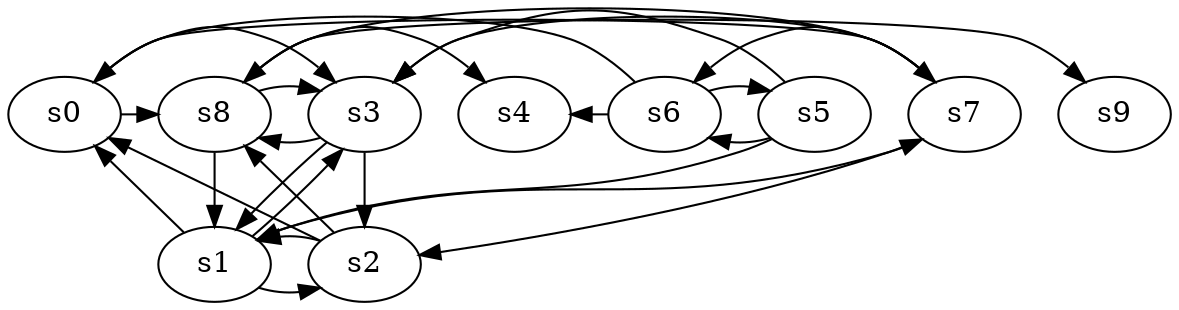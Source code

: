 digraph game_0943_complex_10 {
    s0 [name="s0", player=0];
    s1 [name="s1", player=0];
    s2 [name="s2", player=0];
    s3 [name="s3", player=1];
    s4 [name="s4", player=0];
    s5 [name="s5", player=0, target=1];
    s6 [name="s6", player=0];
    s7 [name="s7", player=1, target=1];
    s8 [name="s8", player=0];
    s9 [name="s9", player=1];

    s0 -> s3 [constraint="time % 2 == 0 && time % 3 == 1"];
    s0 -> s7 [constraint="!(time % 2 == 0)"];
    s0 -> s8 [constraint="time % 8 == 1"];
    s1 -> s0 [constraint="time % 5 == 2"];
    s1 -> s2 [constraint="time % 5 == 0"];
    s1 -> s3 [constraint="time % 3 == 1 && time % 5 == 2"];
    s1 -> s7 [constraint="time % 4 == 1"];
    s2 -> s0 [constraint="!(time % 3 == 1)"];
    s2 -> s1 [constraint="time % 3 == 2 && time % 5 == 1"];
    s2 -> s8 [constraint="!(time % 4 == 1)"];
    s3 -> s1 [constraint="!(time % 4 == 2)"];
    s3 -> s2;
    s3 -> s8 [constraint="!(time % 3 == 2)"];
    s5 -> s1 [constraint="time == 1 || time == 2 || time == 7 || time == 8 || time == 15"];
    s5 -> s3 [constraint="time % 3 == 1 || time % 2 == 1"];
    s5 -> s6 [constraint="time % 4 == 0 || time % 4 == 1"];
    s6 -> s0 [constraint="time % 2 == 0 && time % 5 == 3"];
    s6 -> s4 [constraint="time % 4 == 0 && time % 4 == 0"];
    s6 -> s5 [constraint="time % 3 == 1 && time % 5 == 2"];
    s7 -> s2 [constraint="time % 4 == 3"];
    s7 -> s3 [constraint="time % 2 == 0"];
    s7 -> s6 [constraint="time % 5 == 3"];
    s7 -> s8 [constraint="!(time % 4 == 1)"];
    s8 -> s1;
    s8 -> s3 [constraint="time % 3 == 2 || time % 5 == 3"];
    s8 -> s4 [constraint="time == 12 || time == 14 || time == 19 || time == 21 || time == 29"];
    s8 -> s9 [constraint="time % 3 == 2 || time % 4 == 3"];
}
